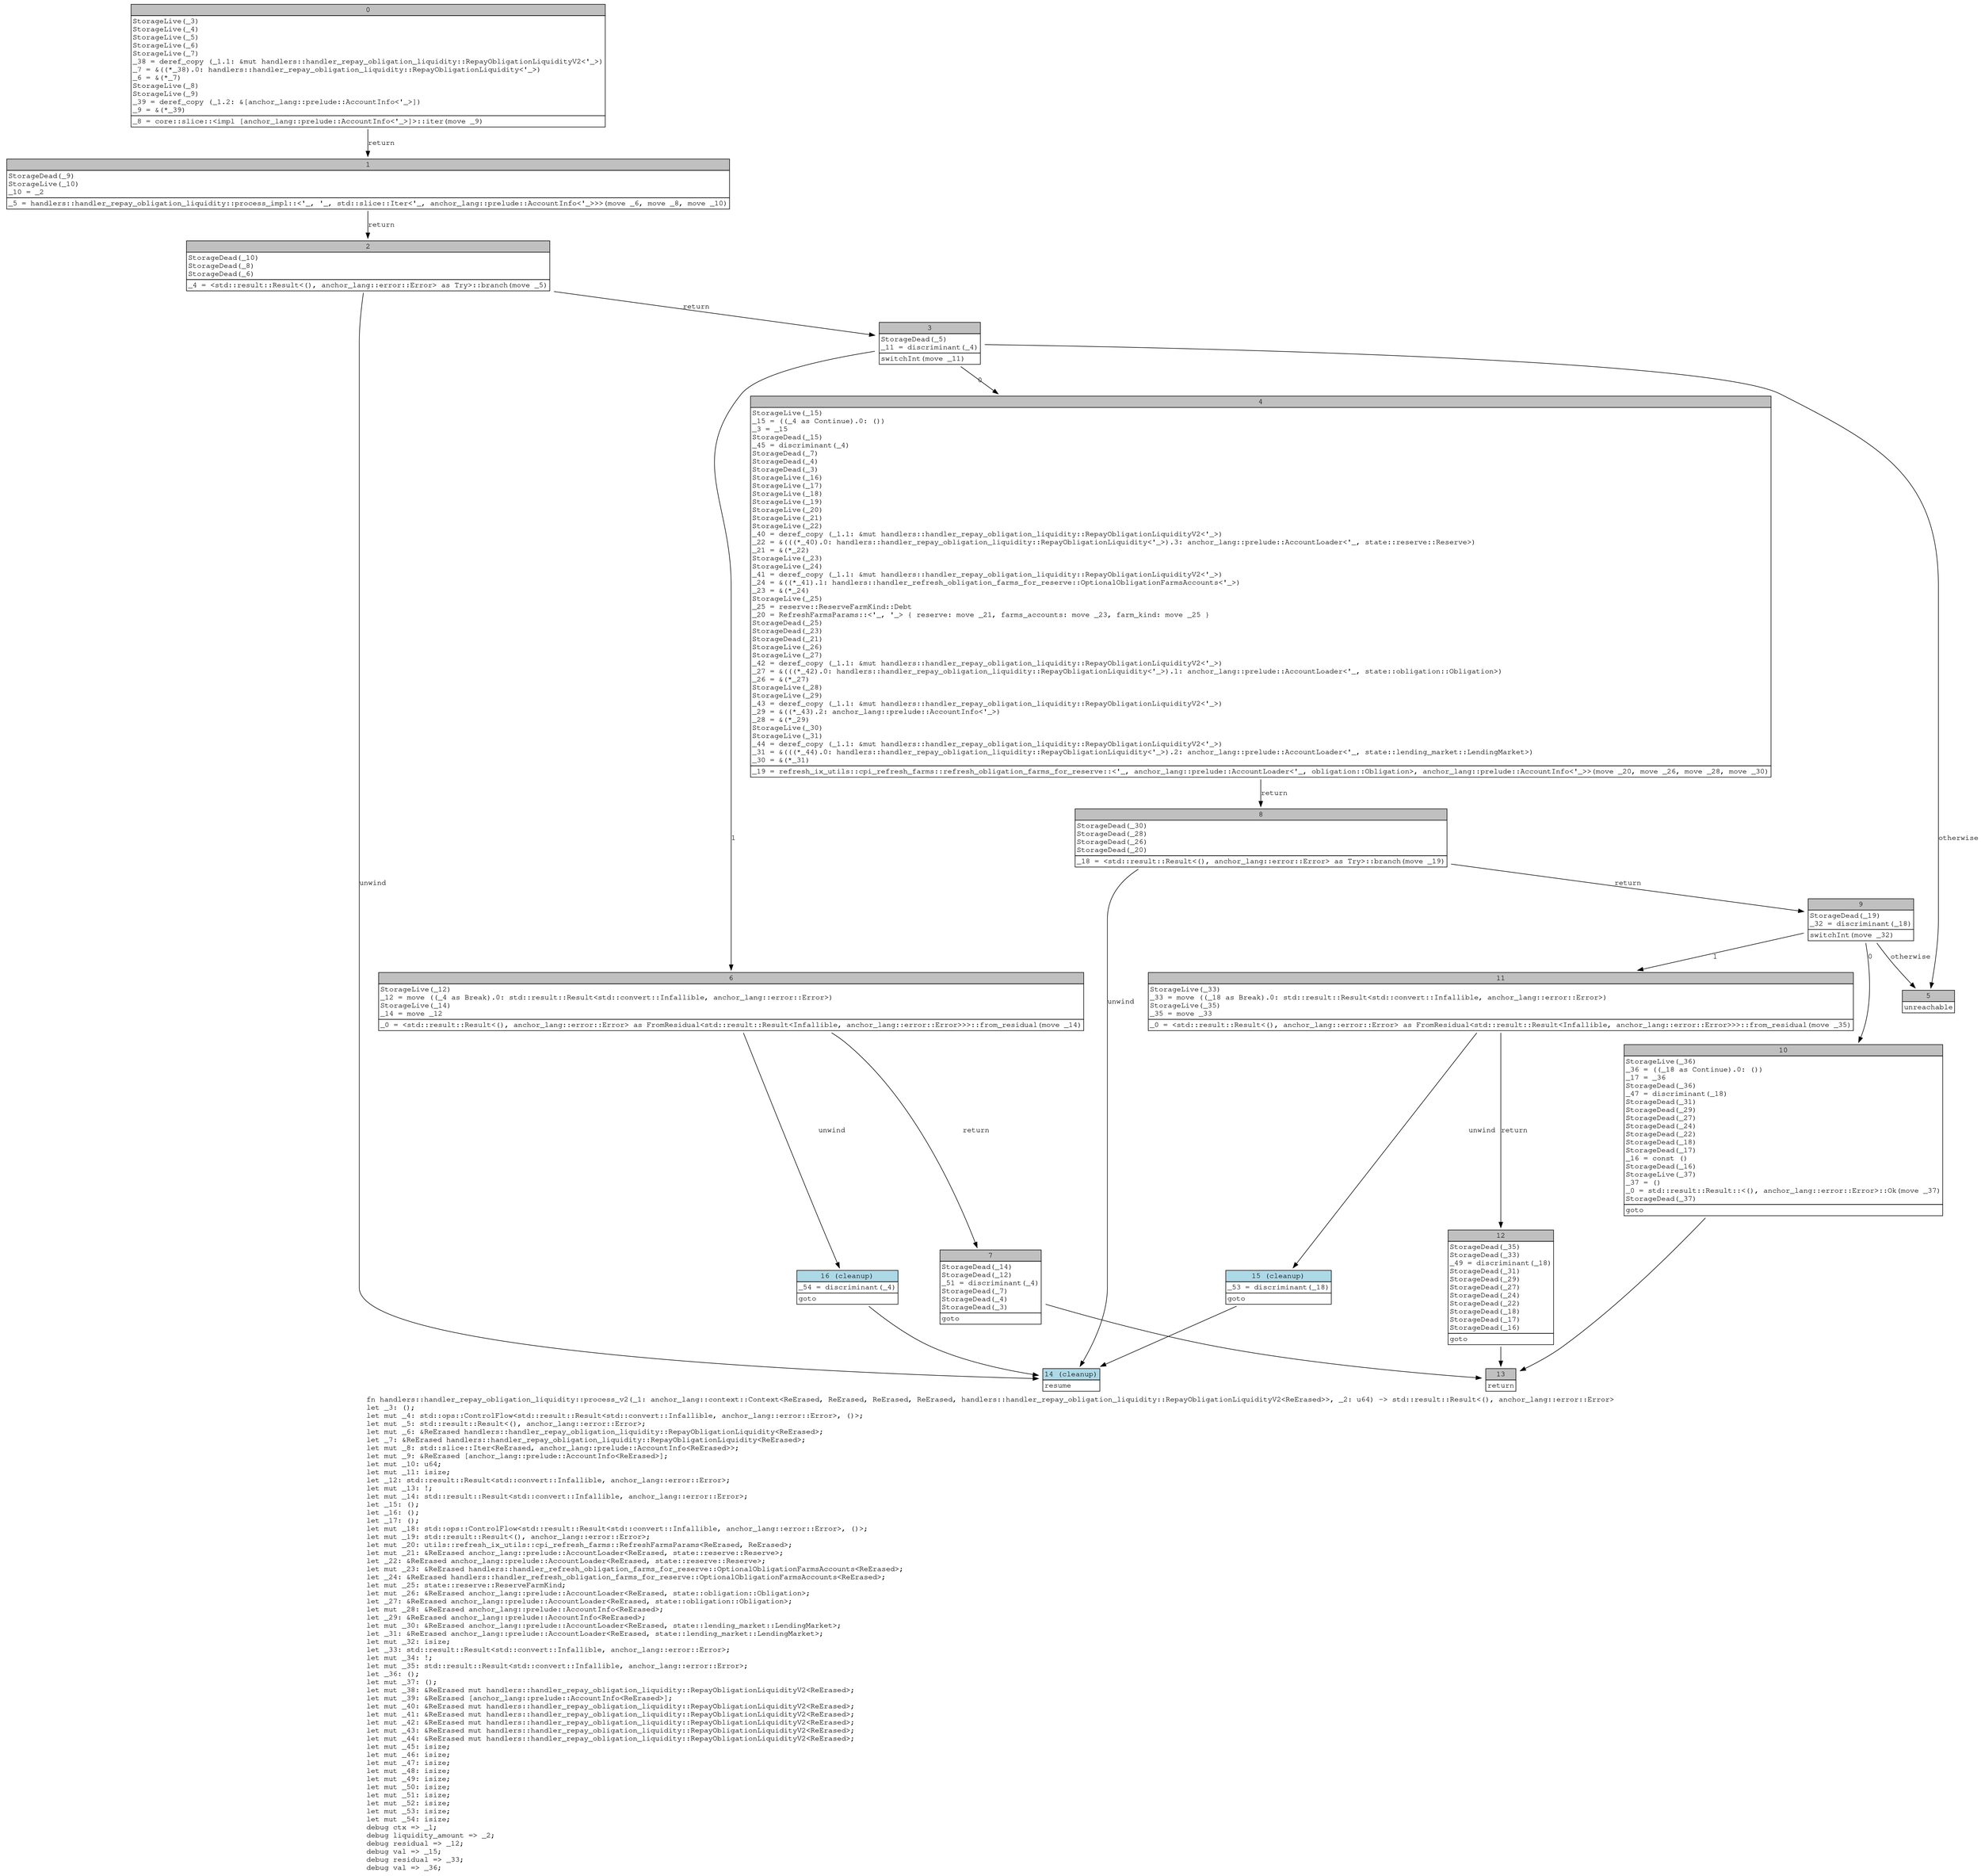 digraph Mir_0_609 {
    graph [fontname="Courier, monospace"];
    node [fontname="Courier, monospace"];
    edge [fontname="Courier, monospace"];
    label=<fn handlers::handler_repay_obligation_liquidity::process_v2(_1: anchor_lang::context::Context&lt;ReErased, ReErased, ReErased, ReErased, handlers::handler_repay_obligation_liquidity::RepayObligationLiquidityV2&lt;ReErased&gt;&gt;, _2: u64) -&gt; std::result::Result&lt;(), anchor_lang::error::Error&gt;<br align="left"/>let _3: ();<br align="left"/>let mut _4: std::ops::ControlFlow&lt;std::result::Result&lt;std::convert::Infallible, anchor_lang::error::Error&gt;, ()&gt;;<br align="left"/>let mut _5: std::result::Result&lt;(), anchor_lang::error::Error&gt;;<br align="left"/>let mut _6: &amp;ReErased handlers::handler_repay_obligation_liquidity::RepayObligationLiquidity&lt;ReErased&gt;;<br align="left"/>let _7: &amp;ReErased handlers::handler_repay_obligation_liquidity::RepayObligationLiquidity&lt;ReErased&gt;;<br align="left"/>let mut _8: std::slice::Iter&lt;ReErased, anchor_lang::prelude::AccountInfo&lt;ReErased&gt;&gt;;<br align="left"/>let mut _9: &amp;ReErased [anchor_lang::prelude::AccountInfo&lt;ReErased&gt;];<br align="left"/>let mut _10: u64;<br align="left"/>let mut _11: isize;<br align="left"/>let _12: std::result::Result&lt;std::convert::Infallible, anchor_lang::error::Error&gt;;<br align="left"/>let mut _13: !;<br align="left"/>let mut _14: std::result::Result&lt;std::convert::Infallible, anchor_lang::error::Error&gt;;<br align="left"/>let _15: ();<br align="left"/>let _16: ();<br align="left"/>let _17: ();<br align="left"/>let mut _18: std::ops::ControlFlow&lt;std::result::Result&lt;std::convert::Infallible, anchor_lang::error::Error&gt;, ()&gt;;<br align="left"/>let mut _19: std::result::Result&lt;(), anchor_lang::error::Error&gt;;<br align="left"/>let mut _20: utils::refresh_ix_utils::cpi_refresh_farms::RefreshFarmsParams&lt;ReErased, ReErased&gt;;<br align="left"/>let mut _21: &amp;ReErased anchor_lang::prelude::AccountLoader&lt;ReErased, state::reserve::Reserve&gt;;<br align="left"/>let _22: &amp;ReErased anchor_lang::prelude::AccountLoader&lt;ReErased, state::reserve::Reserve&gt;;<br align="left"/>let mut _23: &amp;ReErased handlers::handler_refresh_obligation_farms_for_reserve::OptionalObligationFarmsAccounts&lt;ReErased&gt;;<br align="left"/>let _24: &amp;ReErased handlers::handler_refresh_obligation_farms_for_reserve::OptionalObligationFarmsAccounts&lt;ReErased&gt;;<br align="left"/>let mut _25: state::reserve::ReserveFarmKind;<br align="left"/>let mut _26: &amp;ReErased anchor_lang::prelude::AccountLoader&lt;ReErased, state::obligation::Obligation&gt;;<br align="left"/>let _27: &amp;ReErased anchor_lang::prelude::AccountLoader&lt;ReErased, state::obligation::Obligation&gt;;<br align="left"/>let mut _28: &amp;ReErased anchor_lang::prelude::AccountInfo&lt;ReErased&gt;;<br align="left"/>let _29: &amp;ReErased anchor_lang::prelude::AccountInfo&lt;ReErased&gt;;<br align="left"/>let mut _30: &amp;ReErased anchor_lang::prelude::AccountLoader&lt;ReErased, state::lending_market::LendingMarket&gt;;<br align="left"/>let _31: &amp;ReErased anchor_lang::prelude::AccountLoader&lt;ReErased, state::lending_market::LendingMarket&gt;;<br align="left"/>let mut _32: isize;<br align="left"/>let _33: std::result::Result&lt;std::convert::Infallible, anchor_lang::error::Error&gt;;<br align="left"/>let mut _34: !;<br align="left"/>let mut _35: std::result::Result&lt;std::convert::Infallible, anchor_lang::error::Error&gt;;<br align="left"/>let _36: ();<br align="left"/>let mut _37: ();<br align="left"/>let mut _38: &amp;ReErased mut handlers::handler_repay_obligation_liquidity::RepayObligationLiquidityV2&lt;ReErased&gt;;<br align="left"/>let mut _39: &amp;ReErased [anchor_lang::prelude::AccountInfo&lt;ReErased&gt;];<br align="left"/>let mut _40: &amp;ReErased mut handlers::handler_repay_obligation_liquidity::RepayObligationLiquidityV2&lt;ReErased&gt;;<br align="left"/>let mut _41: &amp;ReErased mut handlers::handler_repay_obligation_liquidity::RepayObligationLiquidityV2&lt;ReErased&gt;;<br align="left"/>let mut _42: &amp;ReErased mut handlers::handler_repay_obligation_liquidity::RepayObligationLiquidityV2&lt;ReErased&gt;;<br align="left"/>let mut _43: &amp;ReErased mut handlers::handler_repay_obligation_liquidity::RepayObligationLiquidityV2&lt;ReErased&gt;;<br align="left"/>let mut _44: &amp;ReErased mut handlers::handler_repay_obligation_liquidity::RepayObligationLiquidityV2&lt;ReErased&gt;;<br align="left"/>let mut _45: isize;<br align="left"/>let mut _46: isize;<br align="left"/>let mut _47: isize;<br align="left"/>let mut _48: isize;<br align="left"/>let mut _49: isize;<br align="left"/>let mut _50: isize;<br align="left"/>let mut _51: isize;<br align="left"/>let mut _52: isize;<br align="left"/>let mut _53: isize;<br align="left"/>let mut _54: isize;<br align="left"/>debug ctx =&gt; _1;<br align="left"/>debug liquidity_amount =&gt; _2;<br align="left"/>debug residual =&gt; _12;<br align="left"/>debug val =&gt; _15;<br align="left"/>debug residual =&gt; _33;<br align="left"/>debug val =&gt; _36;<br align="left"/>>;
    bb0__0_609 [shape="none", label=<<table border="0" cellborder="1" cellspacing="0"><tr><td bgcolor="gray" align="center" colspan="1">0</td></tr><tr><td align="left" balign="left">StorageLive(_3)<br/>StorageLive(_4)<br/>StorageLive(_5)<br/>StorageLive(_6)<br/>StorageLive(_7)<br/>_38 = deref_copy (_1.1: &amp;mut handlers::handler_repay_obligation_liquidity::RepayObligationLiquidityV2&lt;'_&gt;)<br/>_7 = &amp;((*_38).0: handlers::handler_repay_obligation_liquidity::RepayObligationLiquidity&lt;'_&gt;)<br/>_6 = &amp;(*_7)<br/>StorageLive(_8)<br/>StorageLive(_9)<br/>_39 = deref_copy (_1.2: &amp;[anchor_lang::prelude::AccountInfo&lt;'_&gt;])<br/>_9 = &amp;(*_39)<br/></td></tr><tr><td align="left">_8 = core::slice::&lt;impl [anchor_lang::prelude::AccountInfo&lt;'_&gt;]&gt;::iter(move _9)</td></tr></table>>];
    bb1__0_609 [shape="none", label=<<table border="0" cellborder="1" cellspacing="0"><tr><td bgcolor="gray" align="center" colspan="1">1</td></tr><tr><td align="left" balign="left">StorageDead(_9)<br/>StorageLive(_10)<br/>_10 = _2<br/></td></tr><tr><td align="left">_5 = handlers::handler_repay_obligation_liquidity::process_impl::&lt;'_, '_, std::slice::Iter&lt;'_, anchor_lang::prelude::AccountInfo&lt;'_&gt;&gt;&gt;(move _6, move _8, move _10)</td></tr></table>>];
    bb2__0_609 [shape="none", label=<<table border="0" cellborder="1" cellspacing="0"><tr><td bgcolor="gray" align="center" colspan="1">2</td></tr><tr><td align="left" balign="left">StorageDead(_10)<br/>StorageDead(_8)<br/>StorageDead(_6)<br/></td></tr><tr><td align="left">_4 = &lt;std::result::Result&lt;(), anchor_lang::error::Error&gt; as Try&gt;::branch(move _5)</td></tr></table>>];
    bb3__0_609 [shape="none", label=<<table border="0" cellborder="1" cellspacing="0"><tr><td bgcolor="gray" align="center" colspan="1">3</td></tr><tr><td align="left" balign="left">StorageDead(_5)<br/>_11 = discriminant(_4)<br/></td></tr><tr><td align="left">switchInt(move _11)</td></tr></table>>];
    bb4__0_609 [shape="none", label=<<table border="0" cellborder="1" cellspacing="0"><tr><td bgcolor="gray" align="center" colspan="1">4</td></tr><tr><td align="left" balign="left">StorageLive(_15)<br/>_15 = ((_4 as Continue).0: ())<br/>_3 = _15<br/>StorageDead(_15)<br/>_45 = discriminant(_4)<br/>StorageDead(_7)<br/>StorageDead(_4)<br/>StorageDead(_3)<br/>StorageLive(_16)<br/>StorageLive(_17)<br/>StorageLive(_18)<br/>StorageLive(_19)<br/>StorageLive(_20)<br/>StorageLive(_21)<br/>StorageLive(_22)<br/>_40 = deref_copy (_1.1: &amp;mut handlers::handler_repay_obligation_liquidity::RepayObligationLiquidityV2&lt;'_&gt;)<br/>_22 = &amp;(((*_40).0: handlers::handler_repay_obligation_liquidity::RepayObligationLiquidity&lt;'_&gt;).3: anchor_lang::prelude::AccountLoader&lt;'_, state::reserve::Reserve&gt;)<br/>_21 = &amp;(*_22)<br/>StorageLive(_23)<br/>StorageLive(_24)<br/>_41 = deref_copy (_1.1: &amp;mut handlers::handler_repay_obligation_liquidity::RepayObligationLiquidityV2&lt;'_&gt;)<br/>_24 = &amp;((*_41).1: handlers::handler_refresh_obligation_farms_for_reserve::OptionalObligationFarmsAccounts&lt;'_&gt;)<br/>_23 = &amp;(*_24)<br/>StorageLive(_25)<br/>_25 = reserve::ReserveFarmKind::Debt<br/>_20 = RefreshFarmsParams::&lt;'_, '_&gt; { reserve: move _21, farms_accounts: move _23, farm_kind: move _25 }<br/>StorageDead(_25)<br/>StorageDead(_23)<br/>StorageDead(_21)<br/>StorageLive(_26)<br/>StorageLive(_27)<br/>_42 = deref_copy (_1.1: &amp;mut handlers::handler_repay_obligation_liquidity::RepayObligationLiquidityV2&lt;'_&gt;)<br/>_27 = &amp;(((*_42).0: handlers::handler_repay_obligation_liquidity::RepayObligationLiquidity&lt;'_&gt;).1: anchor_lang::prelude::AccountLoader&lt;'_, state::obligation::Obligation&gt;)<br/>_26 = &amp;(*_27)<br/>StorageLive(_28)<br/>StorageLive(_29)<br/>_43 = deref_copy (_1.1: &amp;mut handlers::handler_repay_obligation_liquidity::RepayObligationLiquidityV2&lt;'_&gt;)<br/>_29 = &amp;((*_43).2: anchor_lang::prelude::AccountInfo&lt;'_&gt;)<br/>_28 = &amp;(*_29)<br/>StorageLive(_30)<br/>StorageLive(_31)<br/>_44 = deref_copy (_1.1: &amp;mut handlers::handler_repay_obligation_liquidity::RepayObligationLiquidityV2&lt;'_&gt;)<br/>_31 = &amp;(((*_44).0: handlers::handler_repay_obligation_liquidity::RepayObligationLiquidity&lt;'_&gt;).2: anchor_lang::prelude::AccountLoader&lt;'_, state::lending_market::LendingMarket&gt;)<br/>_30 = &amp;(*_31)<br/></td></tr><tr><td align="left">_19 = refresh_ix_utils::cpi_refresh_farms::refresh_obligation_farms_for_reserve::&lt;'_, anchor_lang::prelude::AccountLoader&lt;'_, obligation::Obligation&gt;, anchor_lang::prelude::AccountInfo&lt;'_&gt;&gt;(move _20, move _26, move _28, move _30)</td></tr></table>>];
    bb5__0_609 [shape="none", label=<<table border="0" cellborder="1" cellspacing="0"><tr><td bgcolor="gray" align="center" colspan="1">5</td></tr><tr><td align="left">unreachable</td></tr></table>>];
    bb6__0_609 [shape="none", label=<<table border="0" cellborder="1" cellspacing="0"><tr><td bgcolor="gray" align="center" colspan="1">6</td></tr><tr><td align="left" balign="left">StorageLive(_12)<br/>_12 = move ((_4 as Break).0: std::result::Result&lt;std::convert::Infallible, anchor_lang::error::Error&gt;)<br/>StorageLive(_14)<br/>_14 = move _12<br/></td></tr><tr><td align="left">_0 = &lt;std::result::Result&lt;(), anchor_lang::error::Error&gt; as FromResidual&lt;std::result::Result&lt;Infallible, anchor_lang::error::Error&gt;&gt;&gt;::from_residual(move _14)</td></tr></table>>];
    bb7__0_609 [shape="none", label=<<table border="0" cellborder="1" cellspacing="0"><tr><td bgcolor="gray" align="center" colspan="1">7</td></tr><tr><td align="left" balign="left">StorageDead(_14)<br/>StorageDead(_12)<br/>_51 = discriminant(_4)<br/>StorageDead(_7)<br/>StorageDead(_4)<br/>StorageDead(_3)<br/></td></tr><tr><td align="left">goto</td></tr></table>>];
    bb8__0_609 [shape="none", label=<<table border="0" cellborder="1" cellspacing="0"><tr><td bgcolor="gray" align="center" colspan="1">8</td></tr><tr><td align="left" balign="left">StorageDead(_30)<br/>StorageDead(_28)<br/>StorageDead(_26)<br/>StorageDead(_20)<br/></td></tr><tr><td align="left">_18 = &lt;std::result::Result&lt;(), anchor_lang::error::Error&gt; as Try&gt;::branch(move _19)</td></tr></table>>];
    bb9__0_609 [shape="none", label=<<table border="0" cellborder="1" cellspacing="0"><tr><td bgcolor="gray" align="center" colspan="1">9</td></tr><tr><td align="left" balign="left">StorageDead(_19)<br/>_32 = discriminant(_18)<br/></td></tr><tr><td align="left">switchInt(move _32)</td></tr></table>>];
    bb10__0_609 [shape="none", label=<<table border="0" cellborder="1" cellspacing="0"><tr><td bgcolor="gray" align="center" colspan="1">10</td></tr><tr><td align="left" balign="left">StorageLive(_36)<br/>_36 = ((_18 as Continue).0: ())<br/>_17 = _36<br/>StorageDead(_36)<br/>_47 = discriminant(_18)<br/>StorageDead(_31)<br/>StorageDead(_29)<br/>StorageDead(_27)<br/>StorageDead(_24)<br/>StorageDead(_22)<br/>StorageDead(_18)<br/>StorageDead(_17)<br/>_16 = const ()<br/>StorageDead(_16)<br/>StorageLive(_37)<br/>_37 = ()<br/>_0 = std::result::Result::&lt;(), anchor_lang::error::Error&gt;::Ok(move _37)<br/>StorageDead(_37)<br/></td></tr><tr><td align="left">goto</td></tr></table>>];
    bb11__0_609 [shape="none", label=<<table border="0" cellborder="1" cellspacing="0"><tr><td bgcolor="gray" align="center" colspan="1">11</td></tr><tr><td align="left" balign="left">StorageLive(_33)<br/>_33 = move ((_18 as Break).0: std::result::Result&lt;std::convert::Infallible, anchor_lang::error::Error&gt;)<br/>StorageLive(_35)<br/>_35 = move _33<br/></td></tr><tr><td align="left">_0 = &lt;std::result::Result&lt;(), anchor_lang::error::Error&gt; as FromResidual&lt;std::result::Result&lt;Infallible, anchor_lang::error::Error&gt;&gt;&gt;::from_residual(move _35)</td></tr></table>>];
    bb12__0_609 [shape="none", label=<<table border="0" cellborder="1" cellspacing="0"><tr><td bgcolor="gray" align="center" colspan="1">12</td></tr><tr><td align="left" balign="left">StorageDead(_35)<br/>StorageDead(_33)<br/>_49 = discriminant(_18)<br/>StorageDead(_31)<br/>StorageDead(_29)<br/>StorageDead(_27)<br/>StorageDead(_24)<br/>StorageDead(_22)<br/>StorageDead(_18)<br/>StorageDead(_17)<br/>StorageDead(_16)<br/></td></tr><tr><td align="left">goto</td></tr></table>>];
    bb13__0_609 [shape="none", label=<<table border="0" cellborder="1" cellspacing="0"><tr><td bgcolor="gray" align="center" colspan="1">13</td></tr><tr><td align="left">return</td></tr></table>>];
    bb14__0_609 [shape="none", label=<<table border="0" cellborder="1" cellspacing="0"><tr><td bgcolor="lightblue" align="center" colspan="1">14 (cleanup)</td></tr><tr><td align="left">resume</td></tr></table>>];
    bb15__0_609 [shape="none", label=<<table border="0" cellborder="1" cellspacing="0"><tr><td bgcolor="lightblue" align="center" colspan="1">15 (cleanup)</td></tr><tr><td align="left" balign="left">_53 = discriminant(_18)<br/></td></tr><tr><td align="left">goto</td></tr></table>>];
    bb16__0_609 [shape="none", label=<<table border="0" cellborder="1" cellspacing="0"><tr><td bgcolor="lightblue" align="center" colspan="1">16 (cleanup)</td></tr><tr><td align="left" balign="left">_54 = discriminant(_4)<br/></td></tr><tr><td align="left">goto</td></tr></table>>];
    bb0__0_609 -> bb1__0_609 [label="return"];
    bb1__0_609 -> bb2__0_609 [label="return"];
    bb2__0_609 -> bb3__0_609 [label="return"];
    bb2__0_609 -> bb14__0_609 [label="unwind"];
    bb3__0_609 -> bb4__0_609 [label="0"];
    bb3__0_609 -> bb6__0_609 [label="1"];
    bb3__0_609 -> bb5__0_609 [label="otherwise"];
    bb4__0_609 -> bb8__0_609 [label="return"];
    bb6__0_609 -> bb7__0_609 [label="return"];
    bb6__0_609 -> bb16__0_609 [label="unwind"];
    bb7__0_609 -> bb13__0_609 [label=""];
    bb8__0_609 -> bb9__0_609 [label="return"];
    bb8__0_609 -> bb14__0_609 [label="unwind"];
    bb9__0_609 -> bb10__0_609 [label="0"];
    bb9__0_609 -> bb11__0_609 [label="1"];
    bb9__0_609 -> bb5__0_609 [label="otherwise"];
    bb10__0_609 -> bb13__0_609 [label=""];
    bb11__0_609 -> bb12__0_609 [label="return"];
    bb11__0_609 -> bb15__0_609 [label="unwind"];
    bb12__0_609 -> bb13__0_609 [label=""];
    bb15__0_609 -> bb14__0_609 [label=""];
    bb16__0_609 -> bb14__0_609 [label=""];
}
